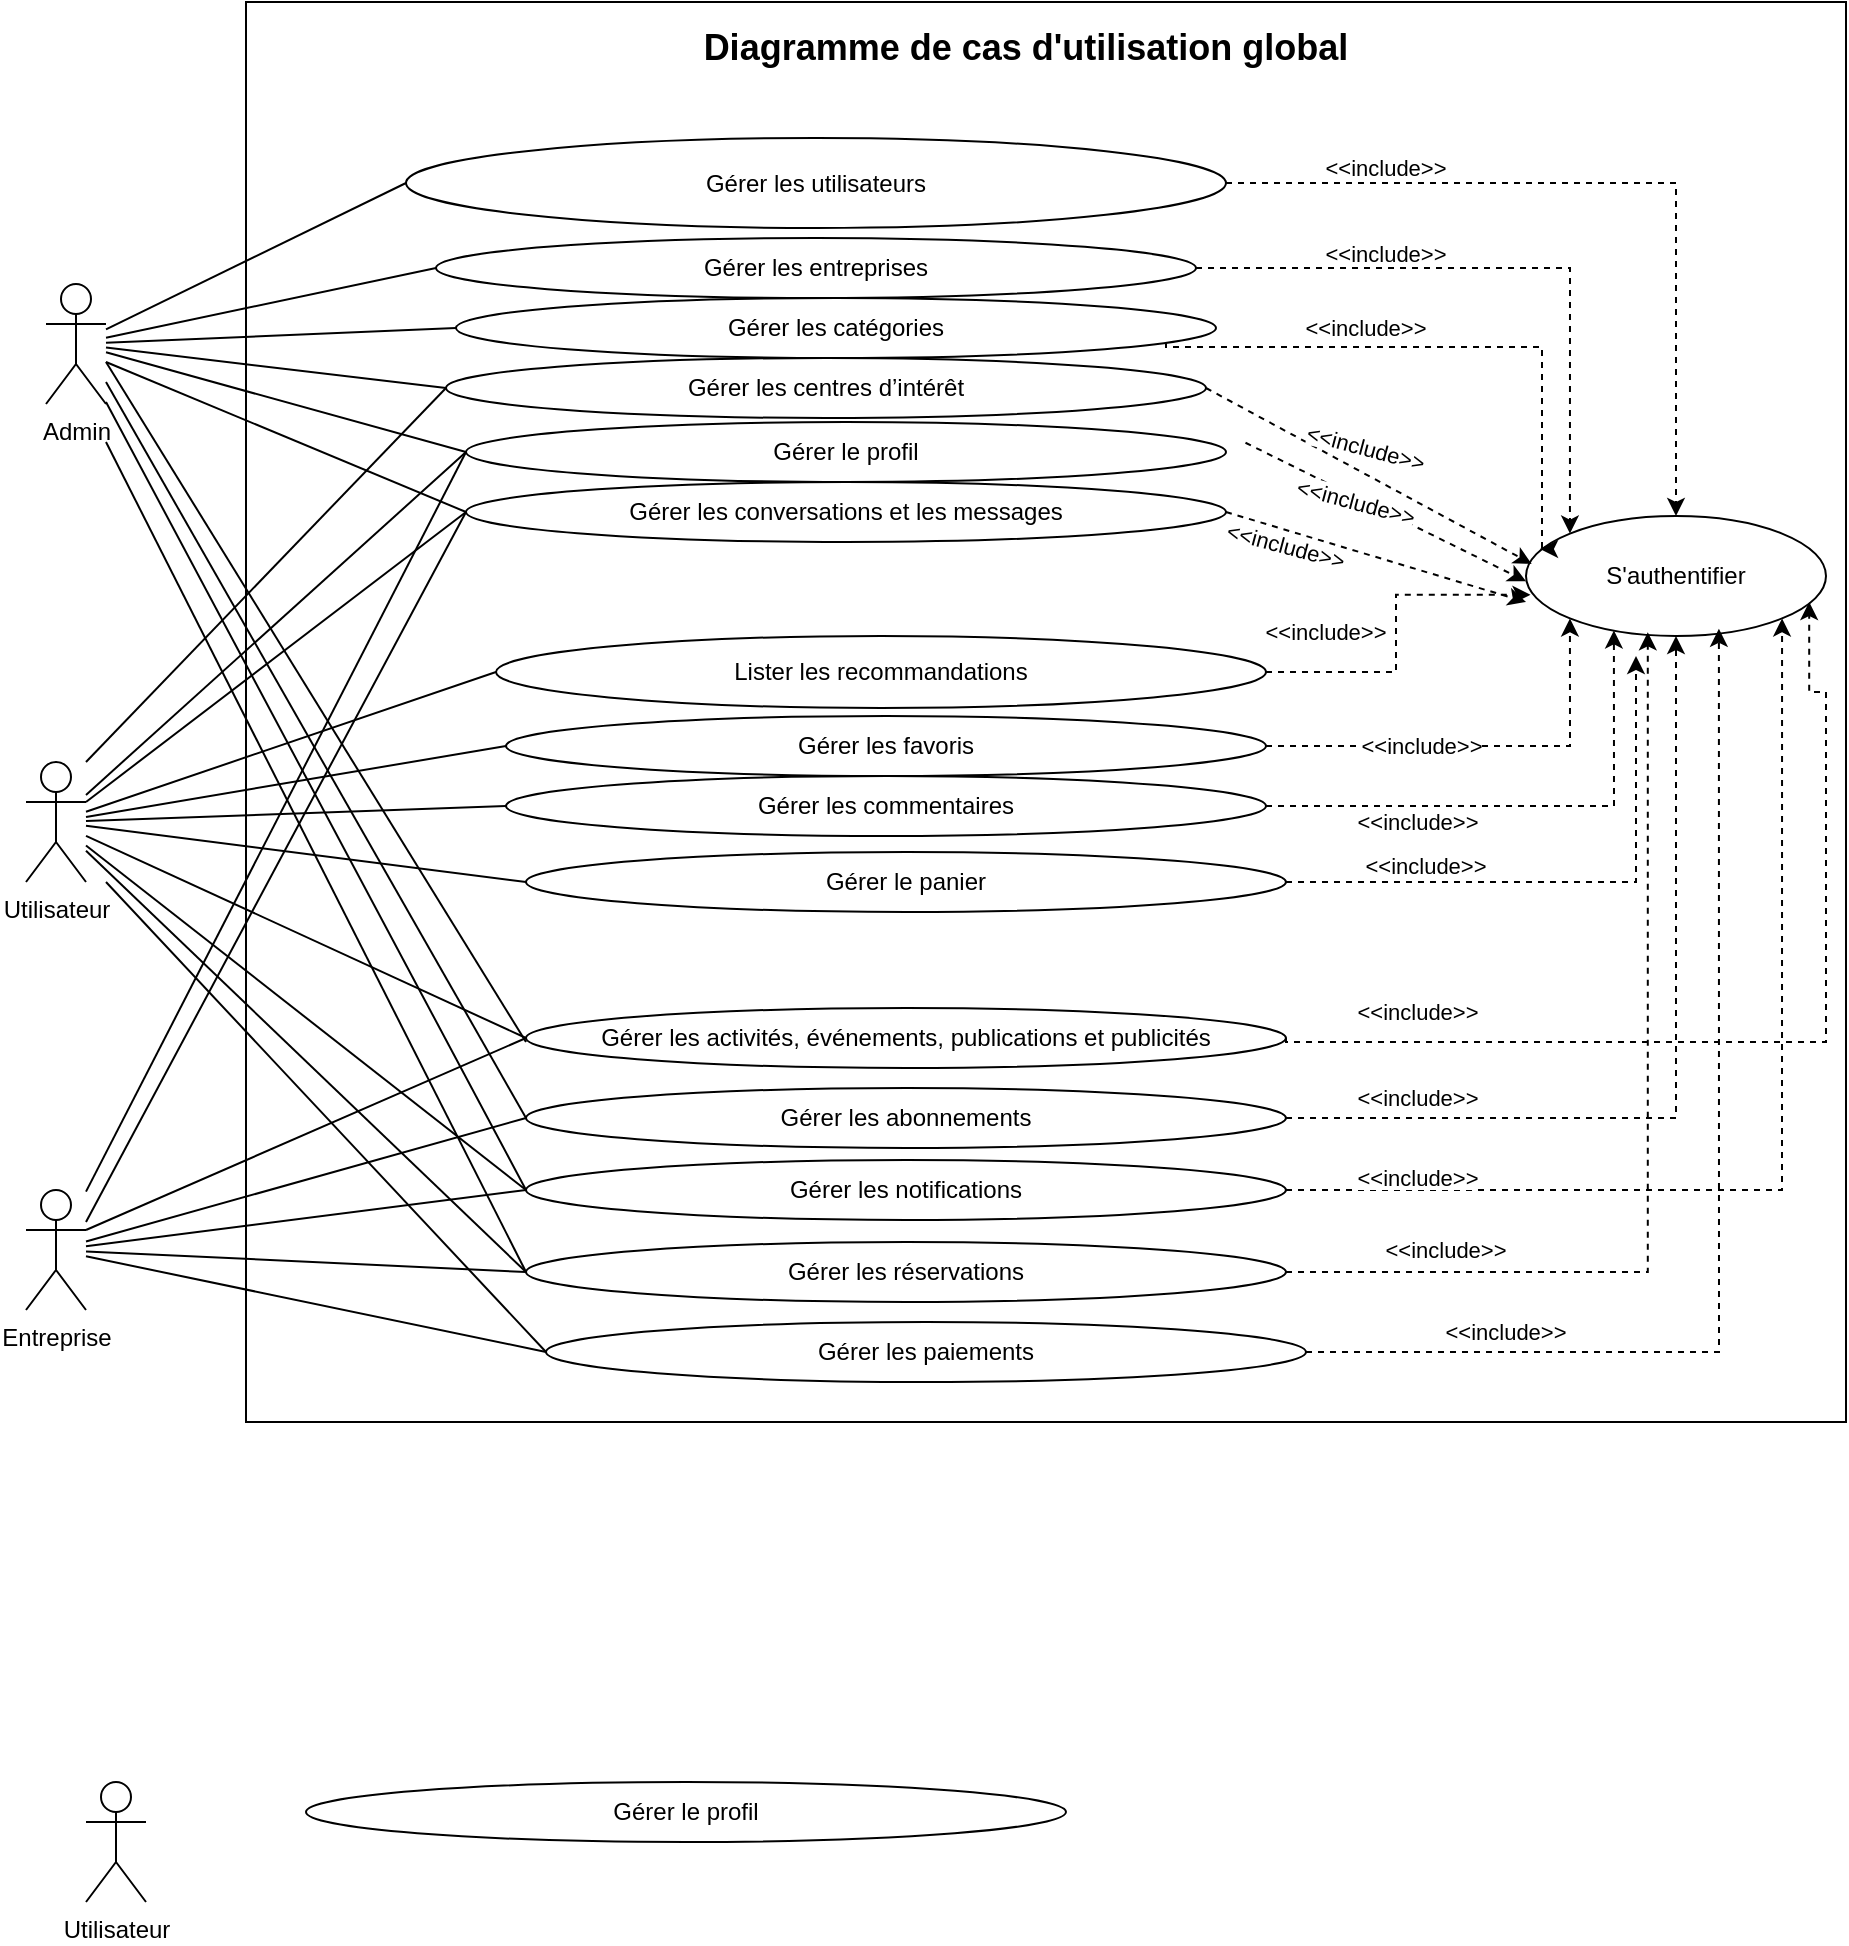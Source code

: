 <mxfile version="27.1.0">
  <diagram name="Page-1" id="sz8eyu6OzIK9mQOlLh0W">
    <mxGraphModel dx="1944" dy="756" grid="1" gridSize="10" guides="1" tooltips="1" connect="1" arrows="1" fold="1" page="1" pageScale="1" pageWidth="827" pageHeight="1169" math="0" shadow="0">
      <root>
        <mxCell id="0" />
        <mxCell id="1" parent="0" />
        <mxCell id="jzeLIzc8eokm52Ixfp3x-1" value="" style="rounded=0;whiteSpace=wrap;html=1;" parent="1" vertex="1">
          <mxGeometry x="200" y="180" width="800" height="710" as="geometry" />
        </mxCell>
        <mxCell id="jzeLIzc8eokm52Ixfp3x-2" value="&lt;span style=&quot;font-size: 18px;&quot;&gt;&lt;b&gt;Diagramme de cas d&#39;utilisation global&amp;nbsp;&lt;/b&gt;&lt;/span&gt;" style="text;html=1;align=center;verticalAlign=middle;whiteSpace=wrap;rounded=0;" parent="1" vertex="1">
          <mxGeometry x="365" y="188" width="455" height="30" as="geometry" />
        </mxCell>
        <mxCell id="jzeLIzc8eokm52Ixfp3x-3" style="rounded=0;orthogonalLoop=1;jettySize=auto;html=1;entryX=0;entryY=0.5;entryDx=0;entryDy=0;endArrow=none;startFill=0;" parent="1" source="jzeLIzc8eokm52Ixfp3x-8" target="jzeLIzc8eokm52Ixfp3x-23" edge="1">
          <mxGeometry relative="1" as="geometry" />
        </mxCell>
        <mxCell id="jzeLIzc8eokm52Ixfp3x-4" style="rounded=0;orthogonalLoop=1;jettySize=auto;html=1;entryX=0;entryY=0.5;entryDx=0;entryDy=0;endArrow=none;startFill=0;" parent="1" source="jzeLIzc8eokm52Ixfp3x-8" target="jzeLIzc8eokm52Ixfp3x-26" edge="1">
          <mxGeometry relative="1" as="geometry" />
        </mxCell>
        <mxCell id="jzeLIzc8eokm52Ixfp3x-6" style="rounded=0;orthogonalLoop=1;jettySize=auto;html=1;entryX=0;entryY=0.5;entryDx=0;entryDy=0;endArrow=none;startFill=0;" parent="1" source="jzeLIzc8eokm52Ixfp3x-8" target="jzeLIzc8eokm52Ixfp3x-37" edge="1">
          <mxGeometry relative="1" as="geometry" />
        </mxCell>
        <mxCell id="jzeLIzc8eokm52Ixfp3x-8" value="Admin" style="shape=umlActor;verticalLabelPosition=bottom;verticalAlign=top;html=1;outlineConnect=0;" parent="1" vertex="1">
          <mxGeometry x="100" y="321" width="30" height="60" as="geometry" />
        </mxCell>
        <mxCell id="jzeLIzc8eokm52Ixfp3x-9" style="rounded=0;orthogonalLoop=1;jettySize=auto;html=1;entryX=0;entryY=0.5;entryDx=0;entryDy=0;endArrow=none;startFill=0;" parent="1" source="jzeLIzc8eokm52Ixfp3x-12" target="jzeLIzc8eokm52Ixfp3x-31" edge="1">
          <mxGeometry relative="1" as="geometry" />
        </mxCell>
        <mxCell id="jzeLIzc8eokm52Ixfp3x-10" style="rounded=0;orthogonalLoop=1;jettySize=auto;html=1;entryX=0;entryY=0.5;entryDx=0;entryDy=0;endArrow=none;endFill=1;startFill=0;" parent="1" source="jzeLIzc8eokm52Ixfp3x-12" target="jzeLIzc8eokm52Ixfp3x-32" edge="1">
          <mxGeometry relative="1" as="geometry" />
        </mxCell>
        <mxCell id="jzeLIzc8eokm52Ixfp3x-11" style="rounded=0;orthogonalLoop=1;jettySize=auto;html=1;entryX=0;entryY=0.5;entryDx=0;entryDy=0;endArrow=none;startFill=0;" parent="1" source="jzeLIzc8eokm52Ixfp3x-12" target="jzeLIzc8eokm52Ixfp3x-33" edge="1">
          <mxGeometry relative="1" as="geometry" />
        </mxCell>
        <mxCell id="jzeLIzc8eokm52Ixfp3x-12" value="Entreprise" style="shape=umlActor;verticalLabelPosition=bottom;verticalAlign=top;html=1;outlineConnect=0;" parent="1" vertex="1">
          <mxGeometry x="90" y="774" width="30" height="60" as="geometry" />
        </mxCell>
        <mxCell id="jzeLIzc8eokm52Ixfp3x-18" style="rounded=0;orthogonalLoop=1;jettySize=auto;html=1;entryX=0;entryY=0.5;entryDx=0;entryDy=0;endArrow=none;startFill=0;" parent="1" source="jzeLIzc8eokm52Ixfp3x-21" target="jzeLIzc8eokm52Ixfp3x-28" edge="1">
          <mxGeometry relative="1" as="geometry" />
        </mxCell>
        <mxCell id="jzeLIzc8eokm52Ixfp3x-19" style="rounded=0;orthogonalLoop=1;jettySize=auto;html=1;entryX=0;entryY=0.5;entryDx=0;entryDy=0;endArrow=none;startFill=0;" parent="1" source="jzeLIzc8eokm52Ixfp3x-21" target="jzeLIzc8eokm52Ixfp3x-29" edge="1">
          <mxGeometry relative="1" as="geometry" />
        </mxCell>
        <mxCell id="jzeLIzc8eokm52Ixfp3x-20" style="rounded=0;orthogonalLoop=1;jettySize=auto;html=1;entryX=0;entryY=0.5;entryDx=0;entryDy=0;endArrow=none;startFill=0;" parent="1" source="jzeLIzc8eokm52Ixfp3x-21" target="jzeLIzc8eokm52Ixfp3x-51" edge="1">
          <mxGeometry relative="1" as="geometry" />
        </mxCell>
        <mxCell id="jzeLIzc8eokm52Ixfp3x-21" value="Utilisateur" style="shape=umlActor;verticalLabelPosition=bottom;verticalAlign=top;html=1;outlineConnect=0;" parent="1" vertex="1">
          <mxGeometry x="90" y="560" width="30" height="60" as="geometry" />
        </mxCell>
        <mxCell id="jzeLIzc8eokm52Ixfp3x-22" style="edgeStyle=orthogonalEdgeStyle;rounded=0;orthogonalLoop=1;jettySize=auto;html=1;dashed=1;" parent="1" source="jzeLIzc8eokm52Ixfp3x-23" target="jzeLIzc8eokm52Ixfp3x-24" edge="1">
          <mxGeometry relative="1" as="geometry" />
        </mxCell>
        <mxCell id="jzeLIzc8eokm52Ixfp3x-23" value="Gérer les utilisateurs" style="ellipse;whiteSpace=wrap;html=1;" parent="1" vertex="1">
          <mxGeometry x="280" y="248" width="410" height="45" as="geometry" />
        </mxCell>
        <mxCell id="jzeLIzc8eokm52Ixfp3x-24" value="S&#39;authentifier" style="ellipse;whiteSpace=wrap;html=1;" parent="1" vertex="1">
          <mxGeometry x="840" y="437" width="150" height="60" as="geometry" />
        </mxCell>
        <mxCell id="jzeLIzc8eokm52Ixfp3x-25" value="Gérer le profil" style="ellipse;whiteSpace=wrap;html=1;" parent="1" vertex="1">
          <mxGeometry x="310" y="390" width="380" height="30" as="geometry" />
        </mxCell>
        <mxCell id="jzeLIzc8eokm52Ixfp3x-26" value="Gérer les centres d’intérêt" style="ellipse;whiteSpace=wrap;html=1;" parent="1" vertex="1">
          <mxGeometry x="300" y="358" width="380" height="30" as="geometry" />
        </mxCell>
        <mxCell id="jzeLIzc8eokm52Ixfp3x-28" value="Gérer les favoris" style="ellipse;whiteSpace=wrap;html=1;" parent="1" vertex="1">
          <mxGeometry x="330" y="537" width="380" height="30" as="geometry" />
        </mxCell>
        <mxCell id="jzeLIzc8eokm52Ixfp3x-29" value="Gérer les commentaires" style="ellipse;whiteSpace=wrap;html=1;" parent="1" vertex="1">
          <mxGeometry x="330" y="567" width="380" height="30" as="geometry" />
        </mxCell>
        <mxCell id="jzeLIzc8eokm52Ixfp3x-30" style="edgeStyle=orthogonalEdgeStyle;rounded=0;orthogonalLoop=1;jettySize=auto;html=1;entryX=0.406;entryY=0.969;entryDx=0;entryDy=0;dashed=1;entryPerimeter=0;" parent="1" source="jzeLIzc8eokm52Ixfp3x-31" target="jzeLIzc8eokm52Ixfp3x-24" edge="1">
          <mxGeometry relative="1" as="geometry" />
        </mxCell>
        <mxCell id="jzeLIzc8eokm52Ixfp3x-31" value="Gérer les réservations" style="ellipse;whiteSpace=wrap;html=1;" parent="1" vertex="1">
          <mxGeometry x="340" y="800" width="380" height="30" as="geometry" />
        </mxCell>
        <mxCell id="jzeLIzc8eokm52Ixfp3x-32" value="Gérer les abonnements" style="ellipse;whiteSpace=wrap;html=1;" parent="1" vertex="1">
          <mxGeometry x="340" y="723" width="380" height="30" as="geometry" />
        </mxCell>
        <mxCell id="jzeLIzc8eokm52Ixfp3x-33" value="Gérer les paiements" style="ellipse;whiteSpace=wrap;html=1;" parent="1" vertex="1">
          <mxGeometry x="350" y="840" width="380" height="30" as="geometry" />
        </mxCell>
        <mxCell id="jzeLIzc8eokm52Ixfp3x-34" style="edgeStyle=orthogonalEdgeStyle;rounded=0;orthogonalLoop=1;jettySize=auto;html=1;entryX=0.5;entryY=1;entryDx=0;entryDy=0;dashed=1;" parent="1" source="jzeLIzc8eokm52Ixfp3x-32" target="jzeLIzc8eokm52Ixfp3x-24" edge="1">
          <mxGeometry relative="1" as="geometry" />
        </mxCell>
        <mxCell id="jzeLIzc8eokm52Ixfp3x-35" style="edgeStyle=orthogonalEdgeStyle;rounded=0;orthogonalLoop=1;jettySize=auto;html=1;entryX=0.643;entryY=0.94;entryDx=0;entryDy=0;entryPerimeter=0;endArrow=classic;startFill=0;endFill=1;dashed=1;" parent="1" source="jzeLIzc8eokm52Ixfp3x-33" target="jzeLIzc8eokm52Ixfp3x-24" edge="1">
          <mxGeometry relative="1" as="geometry" />
        </mxCell>
        <mxCell id="jzeLIzc8eokm52Ixfp3x-36" value="Gérer les activités, événements, publications et publicités" style="ellipse;whiteSpace=wrap;html=1;" parent="1" vertex="1">
          <mxGeometry x="340" y="683" width="380" height="30" as="geometry" />
        </mxCell>
        <mxCell id="jzeLIzc8eokm52Ixfp3x-37" value="Gérer les catégories" style="ellipse;whiteSpace=wrap;html=1;" parent="1" vertex="1">
          <mxGeometry x="305" y="328" width="380" height="30" as="geometry" />
        </mxCell>
        <mxCell id="jzeLIzc8eokm52Ixfp3x-38" style="edgeStyle=orthogonalEdgeStyle;rounded=0;orthogonalLoop=1;jettySize=auto;html=1;entryX=1;entryY=1;entryDx=0;entryDy=0;dashed=1;" parent="1" source="jzeLIzc8eokm52Ixfp3x-39" target="jzeLIzc8eokm52Ixfp3x-24" edge="1">
          <mxGeometry relative="1" as="geometry" />
        </mxCell>
        <mxCell id="jzeLIzc8eokm52Ixfp3x-39" value="Gérer les&amp;nbsp;notifications" style="ellipse;whiteSpace=wrap;html=1;" parent="1" vertex="1">
          <mxGeometry x="340" y="759" width="380" height="30" as="geometry" />
        </mxCell>
        <mxCell id="jzeLIzc8eokm52Ixfp3x-41" style="edgeStyle=orthogonalEdgeStyle;rounded=0;orthogonalLoop=1;jettySize=auto;html=1;entryX=0;entryY=0;entryDx=0;entryDy=0;dashed=1;" parent="1" source="jzeLIzc8eokm52Ixfp3x-42" target="jzeLIzc8eokm52Ixfp3x-24" edge="1">
          <mxGeometry relative="1" as="geometry" />
        </mxCell>
        <mxCell id="jzeLIzc8eokm52Ixfp3x-42" value="Gérer les entreprises" style="ellipse;whiteSpace=wrap;html=1;" parent="1" vertex="1">
          <mxGeometry x="295" y="298" width="380" height="30" as="geometry" />
        </mxCell>
        <mxCell id="jzeLIzc8eokm52Ixfp3x-43" style="rounded=0;orthogonalLoop=1;jettySize=auto;html=1;entryX=0;entryY=0.5;entryDx=0;entryDy=0;endArrow=none;startFill=0;" parent="1" source="jzeLIzc8eokm52Ixfp3x-8" target="jzeLIzc8eokm52Ixfp3x-42" edge="1">
          <mxGeometry relative="1" as="geometry" />
        </mxCell>
        <mxCell id="jzeLIzc8eokm52Ixfp3x-44" style="rounded=0;orthogonalLoop=1;jettySize=auto;html=1;entryX=0;entryY=0.5;entryDx=0;entryDy=0;endArrow=none;startFill=0;" parent="1" source="jzeLIzc8eokm52Ixfp3x-8" target="jzeLIzc8eokm52Ixfp3x-25" edge="1">
          <mxGeometry relative="1" as="geometry">
            <mxPoint x="300" y="358" as="targetPoint" />
          </mxGeometry>
        </mxCell>
        <mxCell id="jzeLIzc8eokm52Ixfp3x-48" style="rounded=0;orthogonalLoop=1;jettySize=auto;html=1;entryX=0;entryY=0.5;entryDx=0;entryDy=0;endArrow=none;startFill=0;" parent="1" source="jzeLIzc8eokm52Ixfp3x-12" target="jzeLIzc8eokm52Ixfp3x-39" edge="1">
          <mxGeometry relative="1" as="geometry" />
        </mxCell>
        <mxCell id="jzeLIzc8eokm52Ixfp3x-49" style="edgeStyle=orthogonalEdgeStyle;rounded=0;orthogonalLoop=1;jettySize=auto;html=1;entryX=0.293;entryY=0.954;entryDx=0;entryDy=0;dashed=1;entryPerimeter=0;" parent="1" source="jzeLIzc8eokm52Ixfp3x-29" target="jzeLIzc8eokm52Ixfp3x-24" edge="1">
          <mxGeometry relative="1" as="geometry" />
        </mxCell>
        <mxCell id="jzeLIzc8eokm52Ixfp3x-50" style="edgeStyle=orthogonalEdgeStyle;rounded=0;orthogonalLoop=1;jettySize=auto;html=1;entryX=0;entryY=1;entryDx=0;entryDy=0;dashed=1;" parent="1" source="jzeLIzc8eokm52Ixfp3x-28" target="jzeLIzc8eokm52Ixfp3x-24" edge="1">
          <mxGeometry relative="1" as="geometry" />
        </mxCell>
        <mxCell id="jzeLIzc8eokm52Ixfp3x-51" value="Lister les recommandations" style="ellipse;whiteSpace=wrap;html=1;" parent="1" vertex="1">
          <mxGeometry x="325" y="497" width="385" height="36" as="geometry" />
        </mxCell>
        <mxCell id="jzeLIzc8eokm52Ixfp3x-52" style="edgeStyle=orthogonalEdgeStyle;rounded=0;orthogonalLoop=1;jettySize=auto;html=1;entryX=0.015;entryY=0.657;entryDx=0;entryDy=0;entryPerimeter=0;dashed=1;" parent="1" source="jzeLIzc8eokm52Ixfp3x-51" target="jzeLIzc8eokm52Ixfp3x-24" edge="1">
          <mxGeometry relative="1" as="geometry" />
        </mxCell>
        <mxCell id="jzeLIzc8eokm52Ixfp3x-53" value="&lt;span style=&quot;font-size: 11px; text-wrap-mode: nowrap; background-color: rgb(255, 255, 255);&quot;&gt;&amp;lt;&amp;lt;include&amp;gt;&amp;gt;&lt;/span&gt;" style="text;html=1;align=center;verticalAlign=middle;whiteSpace=wrap;rounded=0;" parent="1" vertex="1">
          <mxGeometry x="740" y="248" width="60" height="30" as="geometry" />
        </mxCell>
        <mxCell id="jzeLIzc8eokm52Ixfp3x-54" value="&lt;span style=&quot;font-size: 11px; text-wrap-mode: nowrap; background-color: rgb(255, 255, 255);&quot;&gt;&amp;lt;&amp;lt;include&amp;gt;&amp;gt;&lt;/span&gt;" style="text;html=1;align=center;verticalAlign=middle;whiteSpace=wrap;rounded=0;" parent="1" vertex="1">
          <mxGeometry x="756" y="753" width="60" height="30" as="geometry" />
        </mxCell>
        <mxCell id="jzeLIzc8eokm52Ixfp3x-55" value="&lt;span style=&quot;font-size: 11px; text-wrap-mode: nowrap; background-color: rgb(255, 255, 255);&quot;&gt;&amp;lt;&amp;lt;include&amp;gt;&amp;gt;&lt;/span&gt;" style="text;html=1;align=center;verticalAlign=middle;whiteSpace=wrap;rounded=0;" parent="1" vertex="1">
          <mxGeometry x="756" y="713" width="60" height="30" as="geometry" />
        </mxCell>
        <mxCell id="jzeLIzc8eokm52Ixfp3x-56" value="&lt;span style=&quot;font-size: 11px; text-wrap-mode: nowrap; background-color: rgb(255, 255, 255);&quot;&gt;&amp;lt;&amp;lt;include&amp;gt;&amp;gt;&lt;/span&gt;" style="text;html=1;align=center;verticalAlign=middle;whiteSpace=wrap;rounded=0;" parent="1" vertex="1">
          <mxGeometry x="756" y="670" width="60" height="30" as="geometry" />
        </mxCell>
        <mxCell id="jzeLIzc8eokm52Ixfp3x-57" value="&lt;span style=&quot;font-size: 11px; text-wrap-mode: nowrap; background-color: rgb(255, 255, 255);&quot;&gt;&amp;lt;&amp;lt;include&amp;gt;&amp;gt;&lt;/span&gt;" style="text;html=1;align=center;verticalAlign=middle;whiteSpace=wrap;rounded=0;rotation=15;" parent="1" vertex="1">
          <mxGeometry x="690" y="437" width="60" height="30" as="geometry" />
        </mxCell>
        <mxCell id="jzeLIzc8eokm52Ixfp3x-58" value="&lt;span style=&quot;font-size: 11px; text-wrap-mode: nowrap; background-color: rgb(255, 255, 255);&quot;&gt;&amp;lt;&amp;lt;include&amp;gt;&amp;gt;&lt;/span&gt;" style="text;html=1;align=center;verticalAlign=middle;whiteSpace=wrap;rounded=0;" parent="1" vertex="1">
          <mxGeometry x="760" y="597" width="60" height="30" as="geometry" />
        </mxCell>
        <mxCell id="jzeLIzc8eokm52Ixfp3x-59" value="&lt;span style=&quot;font-size: 11px; text-wrap-mode: nowrap; background-color: rgb(255, 255, 255);&quot;&gt;&amp;lt;&amp;lt;include&amp;gt;&amp;gt;&lt;/span&gt;" style="text;html=1;align=center;verticalAlign=middle;whiteSpace=wrap;rounded=0;" parent="1" vertex="1">
          <mxGeometry x="756" y="575" width="60" height="30" as="geometry" />
        </mxCell>
        <mxCell id="jzeLIzc8eokm52Ixfp3x-60" value="&lt;span style=&quot;font-size: 11px; text-wrap-mode: nowrap; background-color: rgb(255, 255, 255);&quot;&gt;&amp;lt;&amp;lt;include&amp;gt;&amp;gt;&lt;/span&gt;" style="text;html=1;align=center;verticalAlign=middle;whiteSpace=wrap;rounded=0;" parent="1" vertex="1">
          <mxGeometry x="758" y="537" width="60" height="30" as="geometry" />
        </mxCell>
        <mxCell id="jzeLIzc8eokm52Ixfp3x-61" value="&lt;span style=&quot;font-size: 11px; text-wrap-mode: nowrap; background-color: rgb(255, 255, 255);&quot;&gt;&amp;lt;&amp;lt;include&amp;gt;&amp;gt;&lt;/span&gt;" style="text;html=1;align=center;verticalAlign=middle;whiteSpace=wrap;rounded=0;" parent="1" vertex="1">
          <mxGeometry x="740" y="291" width="60" height="30" as="geometry" />
        </mxCell>
        <mxCell id="jzeLIzc8eokm52Ixfp3x-62" style="edgeStyle=orthogonalEdgeStyle;rounded=0;orthogonalLoop=1;jettySize=auto;html=1;exitX=0.5;exitY=1;exitDx=0;exitDy=0;" parent="1" source="jzeLIzc8eokm52Ixfp3x-1" target="jzeLIzc8eokm52Ixfp3x-1" edge="1">
          <mxGeometry relative="1" as="geometry" />
        </mxCell>
        <mxCell id="jzeLIzc8eokm52Ixfp3x-63" value="Gérer le panier" style="ellipse;whiteSpace=wrap;html=1;" parent="1" vertex="1">
          <mxGeometry x="340" y="605" width="380" height="30" as="geometry" />
        </mxCell>
        <mxCell id="jzeLIzc8eokm52Ixfp3x-64" style="rounded=0;orthogonalLoop=1;jettySize=auto;html=1;entryX=0;entryY=0.5;entryDx=0;entryDy=0;endArrow=none;startFill=0;" parent="1" target="jzeLIzc8eokm52Ixfp3x-31" edge="1" source="jzeLIzc8eokm52Ixfp3x-21">
          <mxGeometry relative="1" as="geometry">
            <mxPoint x="137.5" y="605" as="sourcePoint" />
            <mxPoint x="307.5" y="637" as="targetPoint" />
          </mxGeometry>
        </mxCell>
        <mxCell id="jzeLIzc8eokm52Ixfp3x-65" style="rounded=0;orthogonalLoop=1;jettySize=auto;html=1;entryX=0;entryY=0.5;entryDx=0;entryDy=0;endArrow=none;startFill=0;" parent="1" target="jzeLIzc8eokm52Ixfp3x-33" edge="1">
          <mxGeometry relative="1" as="geometry">
            <mxPoint x="130" y="620" as="sourcePoint" />
            <mxPoint x="305" y="680" as="targetPoint" />
          </mxGeometry>
        </mxCell>
        <mxCell id="jzeLIzc8eokm52Ixfp3x-66" style="rounded=0;orthogonalLoop=1;jettySize=auto;html=1;entryX=0;entryY=0.5;entryDx=0;entryDy=0;endArrow=none;startFill=0;" parent="1" target="jzeLIzc8eokm52Ixfp3x-63" edge="1" source="jzeLIzc8eokm52Ixfp3x-21">
          <mxGeometry relative="1" as="geometry">
            <mxPoint x="140" y="607" as="sourcePoint" />
            <mxPoint x="310" y="639" as="targetPoint" />
          </mxGeometry>
        </mxCell>
        <mxCell id="jzeLIzc8eokm52Ixfp3x-67" style="rounded=0;orthogonalLoop=1;jettySize=auto;html=1;entryX=0;entryY=0.5;entryDx=0;entryDy=0;endArrow=none;startFill=0;" parent="1" target="jzeLIzc8eokm52Ixfp3x-32" edge="1">
          <mxGeometry relative="1" as="geometry">
            <mxPoint x="130" y="370" as="sourcePoint" />
            <mxPoint x="300" y="465.5" as="targetPoint" />
          </mxGeometry>
        </mxCell>
        <mxCell id="jzeLIzc8eokm52Ixfp3x-68" style="rounded=0;orthogonalLoop=1;jettySize=auto;html=1;endArrow=none;startFill=0;entryX=0;entryY=0.5;entryDx=0;entryDy=0;" parent="1" edge="1" target="jzeLIzc8eokm52Ixfp3x-39">
          <mxGeometry relative="1" as="geometry">
            <mxPoint x="130" y="380" as="sourcePoint" />
            <mxPoint x="310" y="830" as="targetPoint" />
          </mxGeometry>
        </mxCell>
        <mxCell id="jzeLIzc8eokm52Ixfp3x-71" style="rounded=0;orthogonalLoop=1;jettySize=auto;html=1;entryX=0;entryY=0.5;entryDx=0;entryDy=0;endArrow=none;startFill=0;exitX=1;exitY=0.333;exitDx=0;exitDy=0;exitPerimeter=0;" parent="1" target="jzeLIzc8eokm52Ixfp3x-36" edge="1" source="jzeLIzc8eokm52Ixfp3x-12">
          <mxGeometry relative="1" as="geometry">
            <mxPoint x="139.5" y="738" as="sourcePoint" />
            <mxPoint x="307.5" y="832" as="targetPoint" />
          </mxGeometry>
        </mxCell>
        <mxCell id="jzeLIzc8eokm52Ixfp3x-72" value="Gérer les conversations et les messages" style="ellipse;whiteSpace=wrap;html=1;" parent="1" vertex="1">
          <mxGeometry x="310" y="420" width="380" height="30" as="geometry" />
        </mxCell>
        <mxCell id="jzeLIzc8eokm52Ixfp3x-73" style="rounded=0;orthogonalLoop=1;jettySize=auto;html=1;entryX=0;entryY=0.5;entryDx=0;entryDy=0;endArrow=none;startFill=0;" parent="1" target="jzeLIzc8eokm52Ixfp3x-72" edge="1">
          <mxGeometry relative="1" as="geometry">
            <mxPoint x="130" y="360" as="sourcePoint" />
            <mxPoint x="300" y="458" as="targetPoint" />
          </mxGeometry>
        </mxCell>
        <mxCell id="jzeLIzc8eokm52Ixfp3x-74" style="rounded=0;orthogonalLoop=1;jettySize=auto;html=1;entryX=0;entryY=0.5;entryDx=0;entryDy=0;endArrow=none;startFill=0;exitX=1;exitY=0.333;exitDx=0;exitDy=0;exitPerimeter=0;" parent="1" target="jzeLIzc8eokm52Ixfp3x-72" edge="1" source="jzeLIzc8eokm52Ixfp3x-21">
          <mxGeometry relative="1" as="geometry">
            <mxPoint x="130" y="580" as="sourcePoint" />
            <mxPoint x="435" y="593" as="targetPoint" />
          </mxGeometry>
        </mxCell>
        <mxCell id="jzeLIzc8eokm52Ixfp3x-75" style="rounded=0;orthogonalLoop=1;jettySize=auto;html=1;entryX=0;entryY=0.5;entryDx=0;entryDy=0;endArrow=none;startFill=0;" parent="1" edge="1" target="jzeLIzc8eokm52Ixfp3x-72">
          <mxGeometry relative="1" as="geometry">
            <mxPoint x="120" y="790" as="sourcePoint" />
            <mxPoint x="307.5" y="497" as="targetPoint" />
          </mxGeometry>
        </mxCell>
        <mxCell id="jzeLIzc8eokm52Ixfp3x-145" style="edgeStyle=orthogonalEdgeStyle;rounded=0;orthogonalLoop=1;jettySize=auto;html=1;entryX=0;entryY=0;entryDx=0;entryDy=0;dashed=1;" parent="1" edge="1">
          <mxGeometry relative="1" as="geometry">
            <mxPoint x="660" y="350" as="sourcePoint" />
            <mxPoint x="847" y="453.5" as="targetPoint" />
            <Array as="points">
              <mxPoint x="660" y="352.5" />
              <mxPoint x="848" y="352.5" />
              <mxPoint x="848" y="453.5" />
            </Array>
          </mxGeometry>
        </mxCell>
        <mxCell id="jzeLIzc8eokm52Ixfp3x-146" value="&lt;span style=&quot;font-size: 11px; text-wrap-mode: nowrap; background-color: rgb(255, 255, 255);&quot;&gt;&amp;lt;&amp;lt;include&amp;gt;&amp;gt;&lt;/span&gt;" style="text;html=1;align=center;verticalAlign=middle;whiteSpace=wrap;rounded=0;" parent="1" vertex="1">
          <mxGeometry x="730" y="328" width="60" height="30" as="geometry" />
        </mxCell>
        <mxCell id="jzeLIzc8eokm52Ixfp3x-148" value="&lt;span style=&quot;font-size: 11px; text-wrap-mode: nowrap; background-color: rgb(255, 255, 255);&quot;&gt;&amp;lt;&amp;lt;include&amp;gt;&amp;gt;&lt;/span&gt;" style="text;html=1;align=center;verticalAlign=middle;whiteSpace=wrap;rounded=0;" parent="1" vertex="1">
          <mxGeometry x="770" y="789" width="60" height="30" as="geometry" />
        </mxCell>
        <mxCell id="jzeLIzc8eokm52Ixfp3x-149" style="edgeStyle=orthogonalEdgeStyle;rounded=0;orthogonalLoop=1;jettySize=auto;html=1;entryX=0.944;entryY=0.777;entryDx=0;entryDy=0;dashed=1;entryPerimeter=0;exitX=1;exitY=0.5;exitDx=0;exitDy=0;" parent="1" edge="1" source="jzeLIzc8eokm52Ixfp3x-36">
          <mxGeometry relative="1" as="geometry">
            <mxPoint x="690" y="862.67" as="sourcePoint" />
            <mxPoint x="981.6" y="480.0" as="targetPoint" />
            <Array as="points">
              <mxPoint x="720" y="700" />
              <mxPoint x="990" y="700" />
              <mxPoint x="990" y="525" />
              <mxPoint x="982" y="525" />
            </Array>
          </mxGeometry>
        </mxCell>
        <mxCell id="jzeLIzc8eokm52Ixfp3x-150" value="&lt;span style=&quot;font-size: 11px; text-wrap-mode: nowrap; background-color: rgb(255, 255, 255);&quot;&gt;&amp;lt;&amp;lt;include&amp;gt;&amp;gt;&lt;/span&gt;" style="text;html=1;align=center;verticalAlign=middle;whiteSpace=wrap;rounded=0;" parent="1" vertex="1">
          <mxGeometry x="800" y="830" width="60" height="30" as="geometry" />
        </mxCell>
        <mxCell id="jzeLIzc8eokm52Ixfp3x-153" value="" style="endArrow=classic;html=1;rounded=0;exitX=1;exitY=0.5;exitDx=0;exitDy=0;entryX=0.019;entryY=0.399;entryDx=0;entryDy=0;entryPerimeter=0;dashed=1;" parent="1" source="jzeLIzc8eokm52Ixfp3x-26" target="jzeLIzc8eokm52Ixfp3x-24" edge="1">
          <mxGeometry width="50" height="50" relative="1" as="geometry">
            <mxPoint x="700" y="400" as="sourcePoint" />
            <mxPoint x="750" y="350" as="targetPoint" />
          </mxGeometry>
        </mxCell>
        <mxCell id="jzeLIzc8eokm52Ixfp3x-155" value="" style="endArrow=classic;html=1;rounded=0;entryX=0.035;entryY=0.621;entryDx=0;entryDy=0;entryPerimeter=0;dashed=1;exitX=1;exitY=0.5;exitDx=0;exitDy=0;" parent="1" edge="1">
          <mxGeometry width="50" height="50" relative="1" as="geometry">
            <mxPoint x="699.75" y="400.37" as="sourcePoint" />
            <mxPoint x="840" y="469.63" as="targetPoint" />
          </mxGeometry>
        </mxCell>
        <mxCell id="jzeLIzc8eokm52Ixfp3x-156" value="" style="endArrow=classic;html=1;rounded=0;exitX=1;exitY=0.5;exitDx=0;exitDy=0;dashed=1;" parent="1" edge="1" source="jzeLIzc8eokm52Ixfp3x-72">
          <mxGeometry width="50" height="50" relative="1" as="geometry">
            <mxPoint x="685" y="491" as="sourcePoint" />
            <mxPoint x="840" y="480" as="targetPoint" />
          </mxGeometry>
        </mxCell>
        <mxCell id="jzeLIzc8eokm52Ixfp3x-157" value="&lt;span style=&quot;font-size: 11px; text-wrap-mode: nowrap; background-color: rgb(255, 255, 255);&quot;&gt;&amp;lt;&amp;lt;include&amp;gt;&amp;gt;&lt;/span&gt;" style="text;html=1;align=center;verticalAlign=middle;whiteSpace=wrap;rounded=0;rotation=15;" parent="1" vertex="1">
          <mxGeometry x="730" y="388" width="60" height="30" as="geometry" />
        </mxCell>
        <mxCell id="jzeLIzc8eokm52Ixfp3x-159" value="&lt;span style=&quot;font-size: 11px; text-wrap-mode: nowrap; background-color: rgb(255, 255, 255);&quot;&gt;&amp;lt;&amp;lt;include&amp;gt;&amp;gt;&lt;/span&gt;" style="text;html=1;align=center;verticalAlign=middle;whiteSpace=wrap;rounded=0;rotation=15;" parent="1" vertex="1">
          <mxGeometry x="724.75" y="415.37" width="60" height="30" as="geometry" />
        </mxCell>
        <mxCell id="jzeLIzc8eokm52Ixfp3x-160" value="&lt;span style=&quot;font-size: 11px; text-wrap-mode: nowrap; background-color: rgb(255, 255, 255);&quot;&gt;&amp;lt;&amp;lt;include&amp;gt;&amp;gt;&lt;/span&gt;" style="text;html=1;align=center;verticalAlign=middle;whiteSpace=wrap;rounded=0;" parent="1" vertex="1">
          <mxGeometry x="710" y="480" width="60" height="30" as="geometry" />
        </mxCell>
        <mxCell id="jzeLIzc8eokm52Ixfp3x-161" value="" style="endArrow=classic;html=1;rounded=0;exitX=1;exitY=0.5;exitDx=0;exitDy=0;dashed=1;" parent="1" source="jzeLIzc8eokm52Ixfp3x-63" edge="1">
          <mxGeometry width="50" height="50" relative="1" as="geometry">
            <mxPoint x="740" y="518" as="sourcePoint" />
            <mxPoint x="895" y="507" as="targetPoint" />
            <Array as="points">
              <mxPoint x="895" y="620" />
            </Array>
          </mxGeometry>
        </mxCell>
        <mxCell id="aByY1DoplT65pxPdlUXJ-1" style="rounded=0;orthogonalLoop=1;jettySize=auto;html=1;endArrow=none;startFill=0;entryX=0;entryY=0.5;entryDx=0;entryDy=0;" edge="1" parent="1" source="jzeLIzc8eokm52Ixfp3x-21" target="jzeLIzc8eokm52Ixfp3x-39">
          <mxGeometry relative="1" as="geometry">
            <mxPoint x="140" y="621.5" as="sourcePoint" />
            <mxPoint x="310" y="830" as="targetPoint" />
          </mxGeometry>
        </mxCell>
        <mxCell id="aByY1DoplT65pxPdlUXJ-2" style="rounded=0;orthogonalLoop=1;jettySize=auto;html=1;endArrow=none;startFill=0;entryX=0;entryY=0.5;entryDx=0;entryDy=0;" edge="1" parent="1" source="jzeLIzc8eokm52Ixfp3x-21" target="jzeLIzc8eokm52Ixfp3x-36">
          <mxGeometry relative="1" as="geometry">
            <mxPoint x="140" y="610" as="sourcePoint" />
            <mxPoint x="310" y="860" as="targetPoint" />
          </mxGeometry>
        </mxCell>
        <mxCell id="aByY1DoplT65pxPdlUXJ-3" style="rounded=0;orthogonalLoop=1;jettySize=auto;html=1;endArrow=none;startFill=0;" edge="1" parent="1">
          <mxGeometry relative="1" as="geometry">
            <mxPoint x="130" y="360" as="sourcePoint" />
            <mxPoint x="340" y="700" as="targetPoint" />
          </mxGeometry>
        </mxCell>
        <mxCell id="aByY1DoplT65pxPdlUXJ-4" style="rounded=0;orthogonalLoop=1;jettySize=auto;html=1;entryX=0;entryY=0.5;entryDx=0;entryDy=0;endArrow=none;startFill=0;" edge="1" parent="1" target="jzeLIzc8eokm52Ixfp3x-26">
          <mxGeometry relative="1" as="geometry">
            <mxPoint x="120" y="560" as="sourcePoint" />
            <mxPoint x="295" y="482" as="targetPoint" />
          </mxGeometry>
        </mxCell>
        <mxCell id="aByY1DoplT65pxPdlUXJ-5" style="rounded=0;orthogonalLoop=1;jettySize=auto;html=1;endArrow=none;startFill=0;entryX=0;entryY=0.5;entryDx=0;entryDy=0;" edge="1" parent="1" source="jzeLIzc8eokm52Ixfp3x-21" target="jzeLIzc8eokm52Ixfp3x-25">
          <mxGeometry relative="1" as="geometry">
            <mxPoint x="130" y="570" as="sourcePoint" />
            <mxPoint x="295" y="340" as="targetPoint" />
          </mxGeometry>
        </mxCell>
        <mxCell id="aByY1DoplT65pxPdlUXJ-6" style="rounded=0;orthogonalLoop=1;jettySize=auto;html=1;entryX=0;entryY=0.5;entryDx=0;entryDy=0;endArrow=none;startFill=0;" edge="1" parent="1" source="jzeLIzc8eokm52Ixfp3x-12" target="jzeLIzc8eokm52Ixfp3x-25">
          <mxGeometry relative="1" as="geometry">
            <mxPoint x="130" y="790" as="sourcePoint" />
            <mxPoint x="305" y="530" as="targetPoint" />
          </mxGeometry>
        </mxCell>
        <mxCell id="aByY1DoplT65pxPdlUXJ-7" value="Utilisateur" style="shape=umlActor;verticalLabelPosition=bottom;verticalAlign=top;html=1;outlineConnect=0;" vertex="1" parent="1">
          <mxGeometry x="120" y="1070" width="30" height="60" as="geometry" />
        </mxCell>
        <mxCell id="aByY1DoplT65pxPdlUXJ-8" value="Gérer le profil" style="ellipse;whiteSpace=wrap;html=1;" vertex="1" parent="1">
          <mxGeometry x="230" y="1070" width="380" height="30" as="geometry" />
        </mxCell>
        <mxCell id="aByY1DoplT65pxPdlUXJ-12" style="rounded=0;orthogonalLoop=1;jettySize=auto;html=1;entryX=0;entryY=0.5;entryDx=0;entryDy=0;endArrow=none;startFill=0;" edge="1" parent="1" target="jzeLIzc8eokm52Ixfp3x-31">
          <mxGeometry relative="1" as="geometry">
            <mxPoint x="130" y="400" as="sourcePoint" />
            <mxPoint x="360" y="808" as="targetPoint" />
          </mxGeometry>
        </mxCell>
      </root>
    </mxGraphModel>
  </diagram>
</mxfile>
